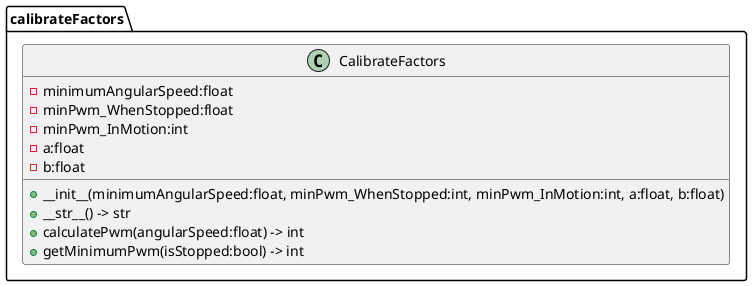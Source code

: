 @startuml calibrateFactors

namespace calibrateFactors {
    class CalibrateFactors {		
        - minimumAngularSpeed:float
        - minPwm_WhenStopped:float
        - minPwm_InMotion:int
        - a:float
        - b:float
	    + __init__(minimumAngularSpeed:float, minPwm_WhenStopped:int, minPwm_InMotion:int, a:float, b:float)
        + __str__() -> str
        + calculatePwm(angularSpeed:float) -> int
        + getMinimumPwm(isStopped:bool) -> int
    }
}

@enduml